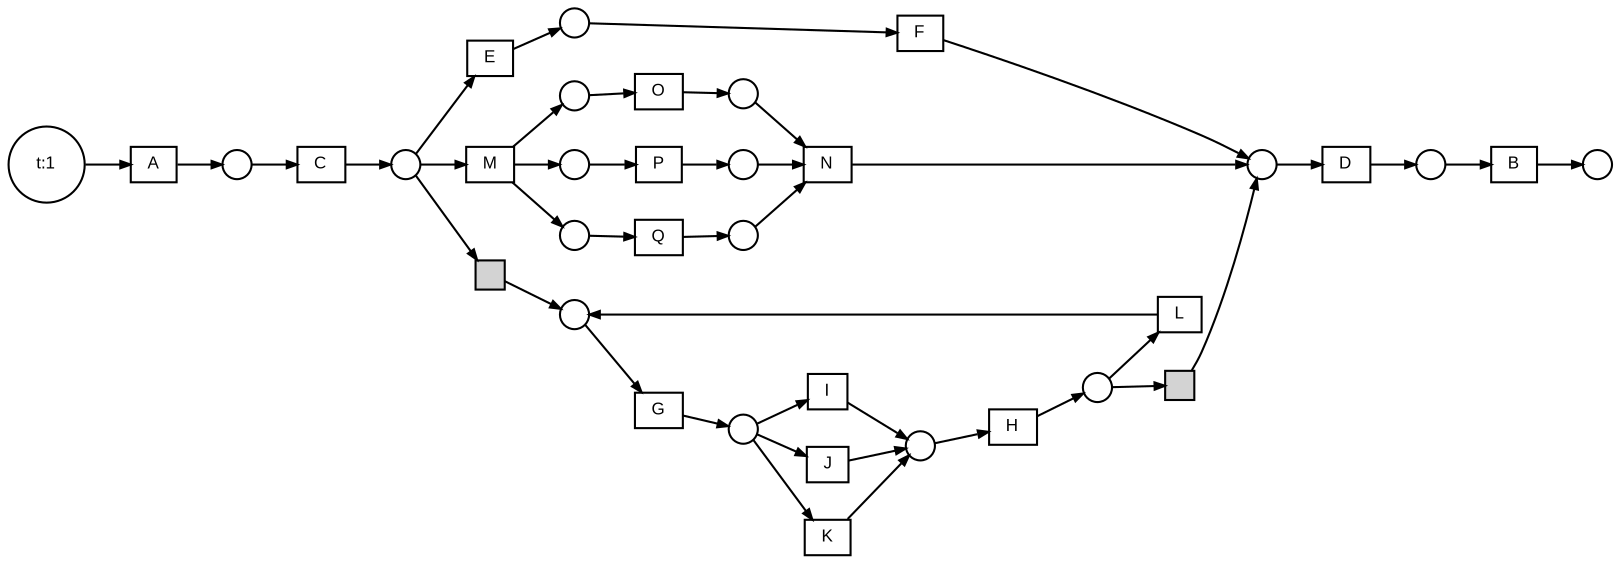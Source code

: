 digraph G {ranksep=".3"; fontsize="8"; remincross=true; margin="0.0,0.0"; fontname="Arial";rankdir="LR"; 
edge [arrowsize="0.5"];
node [height=".2",width=".2",fontname="Arial",fontsize="8"];
t0 [shape="box",label="A\n"];
t1 [shape="box",label="B\n"];
t2 [shape="box",label="C\n"];
t3 [shape="box",label="D\n"];
t4 [shape="box",label="E\n"];
t5 [shape="box",label="F\n"];
t6 [shape="box",label="G\n"];
t7 [shape="box",label="H\n"];
t8 [shape="box",label="I\n"];
t9 [shape="box",label="J\n"];
t10 [shape="box",label="K\n"];
t11 [shape="box",label="L\n"];
t12 [shape="box",label="M\n"];
t13 [shape="box",label="N\n"];
t14 [shape="box",label="O\n"];
t15 [shape="box",label="P\n"];
t16 [shape="box",label="Q\n"];
t17 [shape="box",label="",style="filled"];
t18 [shape="box",label="",style="filled"];
p0 [shape="circle",label=""];
p1 [shape="circle",label="t:1"];
p2 [shape="circle",label=""];
p3 [shape="circle",label=""];
p4 [shape="circle",label=""];
p5 [shape="circle",label=""];
p6 [shape="circle",label=""];
p7 [shape="circle",label=""];
p8 [shape="circle",label=""];
p9 [shape="circle",label=""];
p10 [shape="circle",label=""];
p11 [shape="circle",label=""];
p12 [shape="circle",label=""];
p13 [shape="circle",label=""];
p14 [shape="circle",label=""];
p15 [shape="circle",label=""];
p16 [shape="circle",label=""];
p1 -> t0[label=""];
t1 -> p5[label=""];
t0 -> p4[label=""];
p3 -> t1[label=""];
p4 -> t2[label=""];
p16 -> t4[label=""];
p16 -> t18[label=""];
p16 -> t12[label=""];
t2 -> p16[label=""];
p10 -> t3[label=""];
t17 -> p10[label=""];
t3 -> p3[label=""];
t4 -> p6[label=""];
p6 -> t5[label=""];
t5 -> p10[label=""];
p14 -> t6[label=""];
t18 -> p14[label=""];
p11 -> t8[label=""];
p11 -> t9[label=""];
p11 -> t10[label=""];
t6 -> p11[label=""];
p7 -> t7[label=""];
p9 -> t17[label=""];
p9 -> t11[label=""];
t7 -> p9[label=""];
t8 -> p7[label=""];
t9 -> p7[label=""];
t10 -> p7[label=""];
t11 -> p14[label=""];
t12 -> p12[label=""];
t12 -> p13[label=""];
t12 -> p15[label=""];
p2 -> t13[label=""];
p0 -> t13[label=""];
p8 -> t13[label=""];
t13 -> p10[label=""];
p12 -> t14[label=""];
t14 -> p2[label=""];
p13 -> t15[label=""];
t15 -> p0[label=""];
p15 -> t16[label=""];
t16 -> p8[label=""];
}
